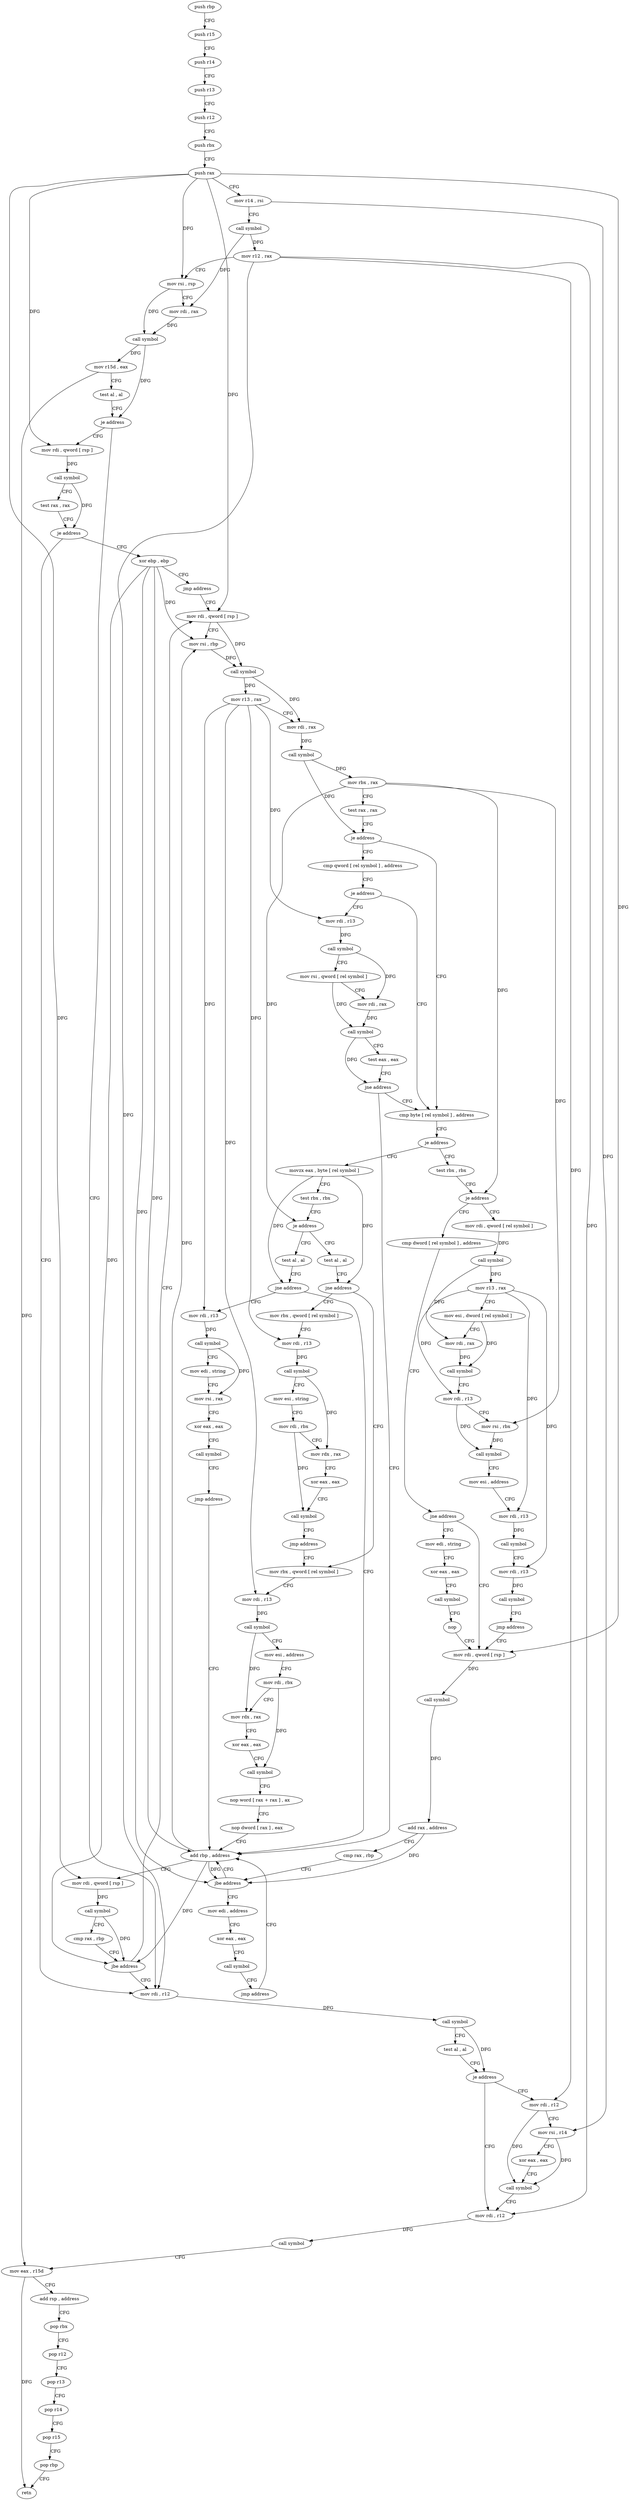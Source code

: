 digraph "func" {
"4215936" [label = "push rbp" ]
"4215937" [label = "push r15" ]
"4215939" [label = "push r14" ]
"4215941" [label = "push r13" ]
"4215943" [label = "push r12" ]
"4215945" [label = "push rbx" ]
"4215946" [label = "push rax" ]
"4215947" [label = "mov r14 , rsi" ]
"4215950" [label = "call symbol" ]
"4215955" [label = "mov r12 , rax" ]
"4215958" [label = "mov rsi , rsp" ]
"4215961" [label = "mov rdi , rax" ]
"4215964" [label = "call symbol" ]
"4215969" [label = "mov r15d , eax" ]
"4215972" [label = "test al , al" ]
"4215974" [label = "je address" ]
"4216379" [label = "mov rdi , r12" ]
"4215980" [label = "mov rdi , qword [ rsp ]" ]
"4216382" [label = "call symbol" ]
"4216387" [label = "test al , al" ]
"4216389" [label = "je address" ]
"4216404" [label = "mov rdi , r12" ]
"4216391" [label = "mov rdi , r12" ]
"4215984" [label = "call symbol" ]
"4215989" [label = "test rax , rax" ]
"4215992" [label = "je address" ]
"4215998" [label = "xor ebp , ebp" ]
"4216407" [label = "call symbol" ]
"4216412" [label = "mov eax , r15d" ]
"4216415" [label = "add rsp , address" ]
"4216419" [label = "pop rbx" ]
"4216420" [label = "pop r12" ]
"4216422" [label = "pop r13" ]
"4216424" [label = "pop r14" ]
"4216426" [label = "pop r15" ]
"4216428" [label = "pop rbp" ]
"4216429" [label = "retn" ]
"4216394" [label = "mov rsi , r14" ]
"4216397" [label = "xor eax , eax" ]
"4216399" [label = "call symbol" ]
"4216000" [label = "jmp address" ]
"4216070" [label = "mov rdi , qword [ rsp ]" ]
"4216074" [label = "mov rsi , rbp" ]
"4216077" [label = "call symbol" ]
"4216082" [label = "mov r13 , rax" ]
"4216085" [label = "mov rdi , rax" ]
"4216088" [label = "call symbol" ]
"4216093" [label = "mov rbx , rax" ]
"4216096" [label = "test rax , rax" ]
"4216099" [label = "je address" ]
"4216138" [label = "cmp byte [ rel symbol ] , address" ]
"4216101" [label = "cmp qword [ rel symbol ] , address" ]
"4216145" [label = "je address" ]
"4216224" [label = "movzx eax , byte [ rel symbol ]" ]
"4216147" [label = "test rbx , rbx" ]
"4216109" [label = "je address" ]
"4216111" [label = "mov rdi , r13" ]
"4216231" [label = "test rbx , rbx" ]
"4216234" [label = "je address" ]
"4216343" [label = "test al , al" ]
"4216236" [label = "test al , al" ]
"4216150" [label = "je address" ]
"4216282" [label = "cmp dword [ rel symbol ] , address" ]
"4216156" [label = "mov rdi , qword [ rel symbol ]" ]
"4216114" [label = "call symbol" ]
"4216119" [label = "mov rsi , qword [ rel symbol ]" ]
"4216126" [label = "mov rdi , rax" ]
"4216129" [label = "call symbol" ]
"4216134" [label = "test eax , eax" ]
"4216136" [label = "jne address" ]
"4216048" [label = "add rbp , address" ]
"4216345" [label = "jne address" ]
"4216351" [label = "mov rdi , r13" ]
"4216238" [label = "jne address" ]
"4216002" [label = "mov rbx , qword [ rel symbol ]" ]
"4216244" [label = "mov rbx , qword [ rel symbol ]" ]
"4216289" [label = "jne address" ]
"4216304" [label = "mov rdi , qword [ rsp ]" ]
"4216291" [label = "mov edi , string" ]
"4216163" [label = "call symbol" ]
"4216168" [label = "mov r13 , rax" ]
"4216171" [label = "mov esi , dword [ rel symbol ]" ]
"4216177" [label = "mov rdi , rax" ]
"4216180" [label = "call symbol" ]
"4216185" [label = "mov rdi , r13" ]
"4216188" [label = "mov rsi , rbx" ]
"4216191" [label = "call symbol" ]
"4216196" [label = "mov esi , address" ]
"4216201" [label = "mov rdi , r13" ]
"4216204" [label = "call symbol" ]
"4216209" [label = "mov rdi , r13" ]
"4216212" [label = "call symbol" ]
"4216217" [label = "jmp address" ]
"4216052" [label = "mov rdi , qword [ rsp ]" ]
"4216056" [label = "call symbol" ]
"4216061" [label = "cmp rax , rbp" ]
"4216064" [label = "jbe address" ]
"4216354" [label = "call symbol" ]
"4216359" [label = "mov edi , string" ]
"4216364" [label = "mov rsi , rax" ]
"4216367" [label = "xor eax , eax" ]
"4216369" [label = "call symbol" ]
"4216374" [label = "jmp address" ]
"4216009" [label = "mov rdi , r13" ]
"4216012" [label = "call symbol" ]
"4216017" [label = "mov esi , address" ]
"4216022" [label = "mov rdi , rbx" ]
"4216025" [label = "mov rdx , rax" ]
"4216028" [label = "xor eax , eax" ]
"4216030" [label = "call symbol" ]
"4216035" [label = "nop word [ rax + rax ] , ax" ]
"4216045" [label = "nop dword [ rax ] , eax" ]
"4216251" [label = "mov rdi , r13" ]
"4216254" [label = "call symbol" ]
"4216259" [label = "mov esi , string" ]
"4216264" [label = "mov rdi , rbx" ]
"4216267" [label = "mov rdx , rax" ]
"4216270" [label = "xor eax , eax" ]
"4216272" [label = "call symbol" ]
"4216277" [label = "jmp address" ]
"4216308" [label = "call symbol" ]
"4216313" [label = "add rax , address" ]
"4216317" [label = "cmp rax , rbp" ]
"4216320" [label = "jbe address" ]
"4216326" [label = "mov edi , address" ]
"4216296" [label = "xor eax , eax" ]
"4216298" [label = "call symbol" ]
"4216303" [label = "nop" ]
"4216331" [label = "xor eax , eax" ]
"4216333" [label = "call symbol" ]
"4216338" [label = "jmp address" ]
"4215936" -> "4215937" [ label = "CFG" ]
"4215937" -> "4215939" [ label = "CFG" ]
"4215939" -> "4215941" [ label = "CFG" ]
"4215941" -> "4215943" [ label = "CFG" ]
"4215943" -> "4215945" [ label = "CFG" ]
"4215945" -> "4215946" [ label = "CFG" ]
"4215946" -> "4215947" [ label = "CFG" ]
"4215946" -> "4215980" [ label = "DFG" ]
"4215946" -> "4216070" [ label = "DFG" ]
"4215946" -> "4216052" [ label = "DFG" ]
"4215946" -> "4216304" [ label = "DFG" ]
"4215946" -> "4215958" [ label = "DFG" ]
"4215947" -> "4215950" [ label = "CFG" ]
"4215947" -> "4216394" [ label = "DFG" ]
"4215950" -> "4215955" [ label = "DFG" ]
"4215950" -> "4215961" [ label = "DFG" ]
"4215955" -> "4215958" [ label = "CFG" ]
"4215955" -> "4216379" [ label = "DFG" ]
"4215955" -> "4216404" [ label = "DFG" ]
"4215955" -> "4216391" [ label = "DFG" ]
"4215958" -> "4215961" [ label = "CFG" ]
"4215958" -> "4215964" [ label = "DFG" ]
"4215961" -> "4215964" [ label = "DFG" ]
"4215964" -> "4215969" [ label = "DFG" ]
"4215964" -> "4215974" [ label = "DFG" ]
"4215969" -> "4215972" [ label = "CFG" ]
"4215969" -> "4216412" [ label = "DFG" ]
"4215972" -> "4215974" [ label = "CFG" ]
"4215974" -> "4216379" [ label = "CFG" ]
"4215974" -> "4215980" [ label = "CFG" ]
"4216379" -> "4216382" [ label = "DFG" ]
"4215980" -> "4215984" [ label = "DFG" ]
"4216382" -> "4216387" [ label = "CFG" ]
"4216382" -> "4216389" [ label = "DFG" ]
"4216387" -> "4216389" [ label = "CFG" ]
"4216389" -> "4216404" [ label = "CFG" ]
"4216389" -> "4216391" [ label = "CFG" ]
"4216404" -> "4216407" [ label = "DFG" ]
"4216391" -> "4216394" [ label = "CFG" ]
"4216391" -> "4216399" [ label = "DFG" ]
"4215984" -> "4215989" [ label = "CFG" ]
"4215984" -> "4215992" [ label = "DFG" ]
"4215989" -> "4215992" [ label = "CFG" ]
"4215992" -> "4216379" [ label = "CFG" ]
"4215992" -> "4215998" [ label = "CFG" ]
"4215998" -> "4216000" [ label = "CFG" ]
"4215998" -> "4216074" [ label = "DFG" ]
"4215998" -> "4216048" [ label = "DFG" ]
"4215998" -> "4216064" [ label = "DFG" ]
"4215998" -> "4216320" [ label = "DFG" ]
"4216407" -> "4216412" [ label = "CFG" ]
"4216412" -> "4216415" [ label = "CFG" ]
"4216412" -> "4216429" [ label = "DFG" ]
"4216415" -> "4216419" [ label = "CFG" ]
"4216419" -> "4216420" [ label = "CFG" ]
"4216420" -> "4216422" [ label = "CFG" ]
"4216422" -> "4216424" [ label = "CFG" ]
"4216424" -> "4216426" [ label = "CFG" ]
"4216426" -> "4216428" [ label = "CFG" ]
"4216428" -> "4216429" [ label = "CFG" ]
"4216394" -> "4216397" [ label = "CFG" ]
"4216394" -> "4216399" [ label = "DFG" ]
"4216397" -> "4216399" [ label = "CFG" ]
"4216399" -> "4216404" [ label = "CFG" ]
"4216000" -> "4216070" [ label = "CFG" ]
"4216070" -> "4216074" [ label = "CFG" ]
"4216070" -> "4216077" [ label = "DFG" ]
"4216074" -> "4216077" [ label = "DFG" ]
"4216077" -> "4216082" [ label = "DFG" ]
"4216077" -> "4216085" [ label = "DFG" ]
"4216082" -> "4216085" [ label = "CFG" ]
"4216082" -> "4216111" [ label = "DFG" ]
"4216082" -> "4216351" [ label = "DFG" ]
"4216082" -> "4216009" [ label = "DFG" ]
"4216082" -> "4216251" [ label = "DFG" ]
"4216085" -> "4216088" [ label = "DFG" ]
"4216088" -> "4216093" [ label = "DFG" ]
"4216088" -> "4216099" [ label = "DFG" ]
"4216093" -> "4216096" [ label = "CFG" ]
"4216093" -> "4216234" [ label = "DFG" ]
"4216093" -> "4216150" [ label = "DFG" ]
"4216093" -> "4216188" [ label = "DFG" ]
"4216096" -> "4216099" [ label = "CFG" ]
"4216099" -> "4216138" [ label = "CFG" ]
"4216099" -> "4216101" [ label = "CFG" ]
"4216138" -> "4216145" [ label = "CFG" ]
"4216101" -> "4216109" [ label = "CFG" ]
"4216145" -> "4216224" [ label = "CFG" ]
"4216145" -> "4216147" [ label = "CFG" ]
"4216224" -> "4216231" [ label = "CFG" ]
"4216224" -> "4216345" [ label = "DFG" ]
"4216224" -> "4216238" [ label = "DFG" ]
"4216147" -> "4216150" [ label = "CFG" ]
"4216109" -> "4216138" [ label = "CFG" ]
"4216109" -> "4216111" [ label = "CFG" ]
"4216111" -> "4216114" [ label = "DFG" ]
"4216231" -> "4216234" [ label = "CFG" ]
"4216234" -> "4216343" [ label = "CFG" ]
"4216234" -> "4216236" [ label = "CFG" ]
"4216343" -> "4216345" [ label = "CFG" ]
"4216236" -> "4216238" [ label = "CFG" ]
"4216150" -> "4216282" [ label = "CFG" ]
"4216150" -> "4216156" [ label = "CFG" ]
"4216282" -> "4216289" [ label = "CFG" ]
"4216156" -> "4216163" [ label = "DFG" ]
"4216114" -> "4216119" [ label = "CFG" ]
"4216114" -> "4216126" [ label = "DFG" ]
"4216119" -> "4216126" [ label = "CFG" ]
"4216119" -> "4216129" [ label = "DFG" ]
"4216126" -> "4216129" [ label = "DFG" ]
"4216129" -> "4216134" [ label = "CFG" ]
"4216129" -> "4216136" [ label = "DFG" ]
"4216134" -> "4216136" [ label = "CFG" ]
"4216136" -> "4216048" [ label = "CFG" ]
"4216136" -> "4216138" [ label = "CFG" ]
"4216048" -> "4216052" [ label = "CFG" ]
"4216048" -> "4216074" [ label = "DFG" ]
"4216048" -> "4216064" [ label = "DFG" ]
"4216048" -> "4216320" [ label = "DFG" ]
"4216345" -> "4216048" [ label = "CFG" ]
"4216345" -> "4216351" [ label = "CFG" ]
"4216351" -> "4216354" [ label = "DFG" ]
"4216238" -> "4216002" [ label = "CFG" ]
"4216238" -> "4216244" [ label = "CFG" ]
"4216002" -> "4216009" [ label = "CFG" ]
"4216244" -> "4216251" [ label = "CFG" ]
"4216289" -> "4216304" [ label = "CFG" ]
"4216289" -> "4216291" [ label = "CFG" ]
"4216304" -> "4216308" [ label = "DFG" ]
"4216291" -> "4216296" [ label = "CFG" ]
"4216163" -> "4216168" [ label = "DFG" ]
"4216163" -> "4216177" [ label = "DFG" ]
"4216168" -> "4216171" [ label = "CFG" ]
"4216168" -> "4216185" [ label = "DFG" ]
"4216168" -> "4216201" [ label = "DFG" ]
"4216168" -> "4216209" [ label = "DFG" ]
"4216171" -> "4216177" [ label = "CFG" ]
"4216171" -> "4216180" [ label = "DFG" ]
"4216177" -> "4216180" [ label = "DFG" ]
"4216180" -> "4216185" [ label = "CFG" ]
"4216185" -> "4216188" [ label = "CFG" ]
"4216185" -> "4216191" [ label = "DFG" ]
"4216188" -> "4216191" [ label = "DFG" ]
"4216191" -> "4216196" [ label = "CFG" ]
"4216196" -> "4216201" [ label = "CFG" ]
"4216201" -> "4216204" [ label = "DFG" ]
"4216204" -> "4216209" [ label = "CFG" ]
"4216209" -> "4216212" [ label = "DFG" ]
"4216212" -> "4216217" [ label = "CFG" ]
"4216217" -> "4216304" [ label = "CFG" ]
"4216052" -> "4216056" [ label = "DFG" ]
"4216056" -> "4216061" [ label = "CFG" ]
"4216056" -> "4216064" [ label = "DFG" ]
"4216061" -> "4216064" [ label = "CFG" ]
"4216064" -> "4216379" [ label = "CFG" ]
"4216064" -> "4216070" [ label = "CFG" ]
"4216354" -> "4216359" [ label = "CFG" ]
"4216354" -> "4216364" [ label = "DFG" ]
"4216359" -> "4216364" [ label = "CFG" ]
"4216364" -> "4216367" [ label = "CFG" ]
"4216367" -> "4216369" [ label = "CFG" ]
"4216369" -> "4216374" [ label = "CFG" ]
"4216374" -> "4216048" [ label = "CFG" ]
"4216009" -> "4216012" [ label = "DFG" ]
"4216012" -> "4216017" [ label = "CFG" ]
"4216012" -> "4216025" [ label = "DFG" ]
"4216017" -> "4216022" [ label = "CFG" ]
"4216022" -> "4216025" [ label = "CFG" ]
"4216022" -> "4216030" [ label = "DFG" ]
"4216025" -> "4216028" [ label = "CFG" ]
"4216028" -> "4216030" [ label = "CFG" ]
"4216030" -> "4216035" [ label = "CFG" ]
"4216035" -> "4216045" [ label = "CFG" ]
"4216045" -> "4216048" [ label = "CFG" ]
"4216251" -> "4216254" [ label = "DFG" ]
"4216254" -> "4216259" [ label = "CFG" ]
"4216254" -> "4216267" [ label = "DFG" ]
"4216259" -> "4216264" [ label = "CFG" ]
"4216264" -> "4216267" [ label = "CFG" ]
"4216264" -> "4216272" [ label = "DFG" ]
"4216267" -> "4216270" [ label = "CFG" ]
"4216270" -> "4216272" [ label = "CFG" ]
"4216272" -> "4216277" [ label = "CFG" ]
"4216277" -> "4216002" [ label = "CFG" ]
"4216308" -> "4216313" [ label = "DFG" ]
"4216313" -> "4216317" [ label = "CFG" ]
"4216313" -> "4216320" [ label = "DFG" ]
"4216317" -> "4216320" [ label = "CFG" ]
"4216320" -> "4216048" [ label = "CFG" ]
"4216320" -> "4216326" [ label = "CFG" ]
"4216326" -> "4216331" [ label = "CFG" ]
"4216296" -> "4216298" [ label = "CFG" ]
"4216298" -> "4216303" [ label = "CFG" ]
"4216303" -> "4216304" [ label = "CFG" ]
"4216331" -> "4216333" [ label = "CFG" ]
"4216333" -> "4216338" [ label = "CFG" ]
"4216338" -> "4216048" [ label = "CFG" ]
}
